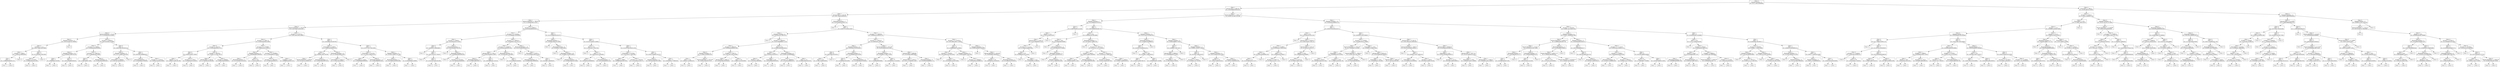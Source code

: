 digraph DecisionTree {
	rankdir=TD;
	node [shape=box];
	1647344102336 [label="Class: 0
Payment Format = 3
IG: 0.4171769118008606"];
	1654550479488 [label="Class: 1
Amount Paid <= 8092.93
IG: 0.03029698263954328"];
	1647344102336 -> 1654550479488;
	1654550487312 [label="Class: 1
Amount Paid <= 2423.83
IG: 0.08778463354835431"];
	1654550479488 -> 1654550487312;
	1654550483904 [label="Class: 1
Amount Received <= 766.06
IG: 0.11429391065115324"];
	1654550487312 -> 1654550483904;
	1654550491152 [label="Class: 0
Amount Received <= 233.58
IG: 0.13474587225023238"];
	1654550483904 -> 1654550491152;
	1654550489952 [label="Class: 0
Amount Received <= 81.16
IG: 0.13544932810143695"];
	1654550491152 -> 1654550489952;
	1654550489568 [label="Class: 0
Payment Currency = 3
IG: 0.025134240741786856"];
	1654550489952 -> 1654550489568;
	1654550490960 [label="Class: 0
To Bank <= 11.0
IG: 0.08117688154679989"];
	1654550489568 -> 1654550490960;
	1654550489472 [label="Class: 1
Account <= 2285.0
IG: 0.7694232108829303"];
	1654550490960 -> 1654550489472;
	1654550489616 [label="Class: 1
Date = 3
IG: 0.18965303843921413"];
	1654550489472 -> 1654550489616;
	1654550484576 [label="Class: 1
"];
	1654550489616 -> 1654550484576;
	1654550485920 [label="Class: 0
"];
	1654550489616 -> 1654550485920;
	1654550483232 [label="Class: 0
"];
	1654550489472 -> 1654550483232;
	1654550490624 [label="Class: 0
Date = 0
IG: 0.07293309114613583"];
	1654550490960 -> 1654550490624;
	1654550489760 [label="Class: 0
To Bank <= 22758.0
IG: 0.20406290324012982"];
	1654550490624 -> 1654550489760;
	1654550490672 [label="Class: 0
"];
	1654550489760 -> 1654550490672;
	1654550487168 [label="Class: 0
"];
	1654550489760 -> 1654550487168;
	1654550485776 [label="Class: 0
"];
	1654550490624 -> 1654550485776;
	1654550489856 [label="Class: 0
"];
	1654550489568 -> 1654550489856;
	1654550491344 [label="Class: 0
Account <= 88565.0
IG: 0.09724234812379895"];
	1654550489952 -> 1654550491344;
	1654550486304 [label="Class: 0
Account.1 <= 74899.0
IG: 0.04489538508248392"];
	1654550491344 -> 1654550486304;
	1654550487600 [label="Class: 0
Payment Currency = 14
IG: 0.09390970296742229"];
	1654550486304 -> 1654550487600;
	1654550489808 [label="Class: 1
Date = 2
IG: 0.669364812453942"];
	1654550487600 -> 1654550489808;
	1654550487504 [label="Class: 1
"];
	1654550489808 -> 1654550487504;
	1654550486448 [label="Class: 0
"];
	1654550489808 -> 1654550486448;
	1654550491680 [label="Class: 0
Date = 3
IG: 0.08110348862084502"];
	1654550487600 -> 1654550491680;
	1654550489664 [label="Class: 0
"];
	1654550491680 -> 1654550489664;
	1654550492064 [label="Class: 0
"];
	1654550491680 -> 1654550492064;
	1654550491296 [label="Class: 0
Account.1 <= 136573.0
IG: 0.1288588228376909"];
	1654550486304 -> 1654550491296;
	1654550490192 [label="Class: 0
Date = 0
IG: 0.156810890572682"];
	1654550491296 -> 1654550490192;
	1654550490912 [label="Class: 0
"];
	1654550490192 -> 1654550490912;
	1654550481984 [label="Class: 0
"];
	1654550490192 -> 1654550481984;
	1654550482656 [label="Class: 0
Payment Currency = 3
IG: 0.23481661040950397"];
	1654550491296 -> 1654550482656;
	1654550488464 [label="Class: 1
"];
	1654550482656 -> 1654550488464;
	1654550488032 [label="Class: 0
"];
	1654550482656 -> 1654550488032;
	1654550480640 [label="Class: 0
Date = 3
IG: 0.09515907855283134"];
	1654550491344 -> 1654550480640;
	1654550488560 [label="Class: 0
Payment Currency = 3
IG: 0.13711486872652556"];
	1654550480640 -> 1654550488560;
	1654550491632 [label="Class: 0
From Bank <= 38448.5
IG: 0.29274476204920075"];
	1654550488560 -> 1654550491632;
	1654550490288 [label="Class: 0
"];
	1654550491632 -> 1654550490288;
	1654550488272 [label="Class: 0
"];
	1654550491632 -> 1654550488272;
	1654550492832 [label="Class: 0
"];
	1654550488560 -> 1654550492832;
	1654550490576 [label="Class: 1
Date = 5
IG: 0.09780479488805527"];
	1654550480640 -> 1654550490576;
	1654550490432 [label="Class: 0
Receiving Currency = 3
IG: 0.10323864227956092"];
	1654550490576 -> 1654550490432;
	1654550492112 [label="Class: 0
"];
	1654550490432 -> 1654550492112;
	1654550493024 [label="Class: 0
"];
	1654550490432 -> 1654550493024;
	1654550491056 [label="Class: 1
Account <= 172324.0
IG: 0.09581354264223996"];
	1654550490576 -> 1654550491056;
	1654550491968 [label="Class: 0
"];
	1654550491056 -> 1654550491968;
	1654550481120 [label="Class: 1
"];
	1654550491056 -> 1654550481120;
	1654550480976 [label="Class: 1
Account <= 117872.0
IG: 0.06213847858128663"];
	1654550491152 -> 1654550480976;
	1654550492784 [label="Class: 0
Account.1 <= 94017.0
IG: 0.03820028036216894"];
	1654550480976 -> 1654550492784;
	1654550487744 [label="Class: 0
Account <= 44152.0
IG: 0.10002963038213741"];
	1654550492784 -> 1654550487744;
	1647344093360 [label="Class: 0
Date = 6
IG: 0.0839133403779283"];
	1654550487744 -> 1647344093360;
	1654550487936 [label="Class: 1
Minute <= 17.0
IG: 0.49055731881591286"];
	1647344093360 -> 1654550487936;
	1654550494608 [label="Class: 1
"];
	1654550487936 -> 1654550494608;
	1654550493792 [label="Class: 0
"];
	1654550487936 -> 1654550493792;
	1654550492256 [label="Class: 0
Account <= 17783.0
IG: 0.10036935978229033"];
	1647344093360 -> 1654550492256;
	1654550480256 [label="Class: 0
"];
	1654550492256 -> 1654550480256;
	1654550493360 [label="Class: 0
"];
	1654550492256 -> 1654550493360;
	1654550493600 [label="Class: 0
Account <= 68705.0
IG: 0.05807275798116074"];
	1654550487744 -> 1654550493600;
	1654550493216 [label="Class: 0
Amount Paid <= 530.33
IG: 0.17395097922381608"];
	1654550493600 -> 1654550493216;
	1654550486976 [label="Class: 0
"];
	1654550493216 -> 1654550486976;
	1654550491008 [label="Class: 1
"];
	1654550493216 -> 1654550491008;
	1654550491104 [label="Class: 1
Account <= 94836.5
IG: 0.0892593828398307"];
	1654550493600 -> 1654550491104;
	1654550491824 [label="Class: 0
"];
	1654550491104 -> 1654550491824;
	1654550493120 [label="Class: 1
"];
	1654550491104 -> 1654550493120;
	1654550492688 [label="Class: 1
Account.1 <= 157689.0
IG: 0.0608034547258014"];
	1654550492784 -> 1654550492688;
	1654550492304 [label="Class: 0
Payment Currency = 3
IG: 0.06266386041869265"];
	1654550492688 -> 1654550492304;
	1654550479248 [label="Class: 1
Receiving Currency = 3
IG: 0.07472838701424434"];
	1654550492304 -> 1654550479248;
	1654550490144 [label="Class: 1
"];
	1654550479248 -> 1654550490144;
	1654550494416 [label="Class: 0
"];
	1654550479248 -> 1654550494416;
	1654550492544 [label="Class: 0
Hour <= 9.0
IG: 0.1113332220931107"];
	1654550492304 -> 1654550492544;
	1654550479872 [label="Class: 0
"];
	1654550492544 -> 1654550479872;
	1654550495040 [label="Class: 0
"];
	1654550492544 -> 1654550495040;
	1654550485728 [label="Class: 1
Account.1 <= 235999.0
IG: 0.15338288841078584"];
	1654550492688 -> 1654550485728;
	1654550493168 [label="Class: 0
Account.1 <= 198142.0
IG: 0.0766934550061672"];
	1654550485728 -> 1654550493168;
	1654550484000 [label="Class: 0
"];
	1654550493168 -> 1654550484000;
	1654550494560 [label="Class: 1
"];
	1654550493168 -> 1654550494560;
	1654550492976 [label="Class: 1
To Bank <= 220.0
IG: 0.06866005562811522"];
	1654550485728 -> 1654550492976;
	1651685934032 [label="Class: 1
"];
	1654550492976 -> 1651685934032;
	1651685934368 [label="Class: 1
"];
	1654550492976 -> 1651685934368;
	1654550491728 [label="Class: 1
Date = 5
IG: 0.05549655184168789"];
	1654550480976 -> 1654550491728;
	1651685933120 [label="Class: 0
From Bank <= 31808.0
IG: 0.23662040360445158"];
	1654550491728 -> 1651685933120;
	1651685934320 [label="Class: 1
Hour <= 0.0
IG: 0.0936672005756789"];
	1651685933120 -> 1651685934320;
	1651685933168 [label="Class: 1
Amount Received <= 639.84
IG: 0.02181012798800125"];
	1651685934320 -> 1651685933168;
	1651685933984 [label="Class: 1
"];
	1651685933168 -> 1651685933984;
	1651685933936 [label="Class: 1
"];
	1651685933168 -> 1651685933936;
	1651685934752 [label="Class: 1
Receiving Currency = 0
IG: 0.29542485429679133"];
	1651685934320 -> 1651685934752;
	1651685933456 [label="Class: 1
"];
	1651685934752 -> 1651685933456;
	1651685933648 [label="Class: 0
"];
	1651685934752 -> 1651685933648;
	1651685933696 [label="Class: 0
Receiving Currency = 11
IG: 0.37165382389015333"];
	1651685933120 -> 1651685933696;
	1651685933840 [label="Class: 1
From Bank <= 122047.0
IG: 0.7535225814386911"];
	1651685933696 -> 1651685933840;
	1651685933264 [label="Class: 1
"];
	1651685933840 -> 1651685933264;
	1651685935904 [label="Class: 0
"];
	1651685933840 -> 1651685935904;
	1651685935712 [label="Class: 0
"];
	1651685933696 -> 1651685935712;
	1651685933552 [label="Class: 1
Date = 3
IG: 0.07971787574912836"];
	1654550491728 -> 1651685933552;
	1651685935136 [label="Class: 0
From Bank <= 31116.0
IG: 0.31192417895016133"];
	1651685933552 -> 1651685935136;
	1651685933360 [label="Class: 1
From Bank <= 1244.0
IG: 0.19004869636086463"];
	1651685935136 -> 1651685933360;
	1651685934704 [label="Class: 1
"];
	1651685933360 -> 1651685934704;
	1651685936192 [label="Class: 0
"];
	1651685933360 -> 1651685936192;
	1651685936144 [label="Class: 0
Receiving Currency = 11
IG: 0.3581968864025641"];
	1651685935136 -> 1651685936144;
	1651685935760 [label="Class: 1
"];
	1651685936144 -> 1651685935760;
	1651685935184 [label="Class: 0
"];
	1651685936144 -> 1651685935184;
	1651685936000 [label="Class: 1
Payment Currency = 3
IG: 0.024012768027237286"];
	1651685933552 -> 1651685936000;
	1651685935088 [label="Class: 1
Receiving Currency = 3
IG: 0.013440613035855586"];
	1651685936000 -> 1651685935088;
	1651685934944 [label="Class: 1
"];
	1651685935088 -> 1651685934944;
	1651685936576 [label="Class: 0
"];
	1651685935088 -> 1651685936576;
	1651685936432 [label="Class: 1
Date = 9
IG: 0.01953369081449985"];
	1651685936000 -> 1651685936432;
	1651685934512 [label="Class: 1
"];
	1651685936432 -> 1651685934512;
	1651685937056 [label="Class: 1
"];
	1651685936432 -> 1651685937056;
	1654550488848 [label="Class: 1
Account <= 134861.0
IG: 0.023108599050182477"];
	1654550483904 -> 1654550488848;
	1651685935520 [label="Class: 1
Account.1 <= 116206.0
IG: 0.03296696755028494"];
	1654550488848 -> 1651685935520;
	1651685933888 [label="Class: 1
Account <= 52893.0
IG: 0.03100355337370042"];
	1651685935520 -> 1651685933888;
	1651685934656 [label="Class: 0
Date = 0
IG: 0.06362071398048907"];
	1651685933888 -> 1651685934656;
	1651685936960 [label="Class: 0
"];
	1651685934656 -> 1651685936960;
	1651685935472 [label="Class: 1
Date = 7
IG: 0.06718705157793337"];
	1651685934656 -> 1651685935472;
	1651685935952 [label="Class: 0
"];
	1651685935472 -> 1651685935952;
	1651685936768 [label="Class: 1
Date = 2
IG: 0.034133705925561864"];
	1651685935472 -> 1651685936768;
	1651685933408 [label="Class: 0
"];
	1651685936768 -> 1651685933408;
	1651685938448 [label="Class: 1
"];
	1651685936768 -> 1651685938448;
	1651685935664 [label="Class: 1
Receiving Currency = 1
IG: 0.03118294427355761"];
	1651685933888 -> 1651685935664;
	1651685937200 [label="Class: 0
"];
	1651685935664 -> 1651685937200;
	1651685937296 [label="Class: 1
Receiving Currency = 6
IG: 0.028494034902802445"];
	1651685935664 -> 1651685937296;
	1651685937392 [label="Class: 0
"];
	1651685937296 -> 1651685937392;
	1651685938832 [label="Class: 1
Account.1 <= 67220.0
IG: 0.027060600268490997"];
	1651685937296 -> 1651685938832;
	1651685937584 [label="Class: 1
"];
	1651685938832 -> 1651685937584;
	1651685934272 [label="Class: 1
"];
	1651685938832 -> 1651685934272;
	1651685934992 [label="Class: 1
Account.1 <= 190352.0
IG: 0.044049327407225114"];
	1651685935520 -> 1651685934992;
	1651685937872 [label="Class: 1
Account.1 <= 158492.0
IG: 0.04559255833031184"];
	1651685934992 -> 1651685937872;
	1651685934560 [label="Class: 1
Amount Paid <= 1700.71
IG: 0.08423040635125667"];
	1651685937872 -> 1651685934560;
	1651685938160 [label="Class: 0
Receiving Currency = 3
IG: 0.07982819601065771"];
	1651685934560 -> 1651685938160;
	1651685933216 [label="Class: 1
"];
	1651685938160 -> 1651685933216;
	1651685933744 [label="Class: 0
"];
	1651685938160 -> 1651685933744;
	1651685938976 [label="Class: 1
Date = 5
IG: 0.08196665457130159"];
	1651685934560 -> 1651685938976;
	1651685938544 [label="Class: 0
"];
	1651685938976 -> 1651685938544;
	1651685938592 [label="Class: 1
"];
	1651685938976 -> 1651685938592;
	1651685937440 [label="Class: 1
Receiving Currency = 6
IG: 0.025302395115816667"];
	1651685937872 -> 1651685937440;
	1651685938736 [label="Class: 0
"];
	1651685937440 -> 1651685938736;
	1651685938496 [label="Class: 1
Date = 5
IG: 0.02415886291940006"];
	1651685937440 -> 1651685938496;
	1651685934800 [label="Class: 0
"];
	1651685938496 -> 1651685934800;
	1651685935376 [label="Class: 1
"];
	1651685938496 -> 1651685935376;
	1651685936048 [label="Class: 1
Receiving Currency = 13
IG: 0.012118655835425374"];
	1651685934992 -> 1651685936048;
	1651685938688 [label="Class: 0
"];
	1651685936048 -> 1651685938688;
	1651685935424 [label="Class: 1
From Bank <= 21387.0
IG: 0.012433631463220185"];
	1651685936048 -> 1651685935424;
	1651685939312 [label="Class: 1
Receiving Currency = 3
IG: 0.028081880108996038"];
	1651685935424 -> 1651685939312;
	1651685936096 [label="Class: 1
"];
	1651685939312 -> 1651685936096;
	1651685940704 [label="Class: 1
"];
	1651685939312 -> 1651685940704;
	1651685940608 [label="Class: 1
Date = 0
IG: 0.04109317463964007"];
	1651685935424 -> 1651685940608;
	1651685939696 [label="Class: 0
"];
	1651685940608 -> 1651685939696;
	1651685939168 [label="Class: 1
"];
	1651685940608 -> 1651685939168;
	1651685937104 [label="Class: 1
Date = 5
IG: 0.013143886262352078"];
	1654550488848 -> 1651685937104;
	1651685934848 [label="Class: 1
Receiving Currency = 1
IG: 0.040042160327674936"];
	1651685937104 -> 1651685934848;
	1651685938880 [label="Class: 0
"];
	1651685934848 -> 1651685938880;
	1651685940944 [label="Class: 1
Receiving Currency = 6
IG: 0.03405871185352005"];
	1651685934848 -> 1651685940944;
	1651685934128 [label="Class: 0
"];
	1651685940944 -> 1651685934128;
	1651685940848 [label="Class: 1
Receiving Currency = 10
IG: 0.028842741003143657"];
	1651685940944 -> 1651685940848;
	1651685940464 [label="Class: 0
"];
	1651685940848 -> 1651685940464;
	1651685935856 [label="Class: 1
Payment Currency = 11
IG: 0.02695306251673646"];
	1651685940848 -> 1651685935856;
	1651685938928 [label="Class: 0
"];
	1651685935856 -> 1651685938928;
	1651685939456 [label="Class: 1
"];
	1651685935856 -> 1651685939456;
	1651685940368 [label="Class: 1
Date = 0
IG: 0.012017544837418903"];
	1651685937104 -> 1651685940368;
	1651685938784 [label="Class: 1
Hour <= 0.0
IG: 0.13332494772918746"];
	1651685940368 -> 1651685938784;
	1651685940752 [label="Class: 0
"];
	1651685938784 -> 1651685940752;
	1651685941760 [label="Class: 1
Hour <= 7.0
IG: 0.06318216719504921"];
	1651685938784 -> 1651685941760;
	1651685937632 [label="Class: 1
Hour <= 1.0
IG: 0.06342067626068626"];
	1651685941760 -> 1651685937632;
	1651685941424 [label="Class: 0
"];
	1651685937632 -> 1651685941424;
	1651685941472 [label="Class: 1
"];
	1651685937632 -> 1651685941472;
	1651685936816 [label="Class: 1
Receiving Currency = 0
IG: 0.03722940460451318"];
	1651685941760 -> 1651685936816;
	1651685937008 [label="Class: 1
"];
	1651685936816 -> 1651685937008;
	1651685941328 [label="Class: 0
"];
	1651685936816 -> 1651685941328;
	1651685937920 [label="Class: 1
Date = 3
IG: 0.012973610340231256"];
	1651685940368 -> 1651685937920;
	1651685941808 [label="Class: 1
From Bank <= 22736.0
IG: 0.04222812774097895"];
	1651685937920 -> 1651685941808;
	1651685934896 [label="Class: 1
To Bank <= 1686.0
IG: 0.08696946342957845"];
	1651685941808 -> 1651685934896;
	1651685942192 [label="Class: 1
"];
	1651685934896 -> 1651685942192;
	1651685943008 [label="Class: 1
"];
	1651685934896 -> 1651685943008;
	1651685942240 [label="Class: 1
Account.1 <= 118476.0
IG: 0.12225960141387371"];
	1651685941808 -> 1651685942240;
	1651685942384 [label="Class: 1
"];
	1651685942240 -> 1651685942384;
	1651685943200 [label="Class: 0
"];
	1651685942240 -> 1651685943200;
	1651685942432 [label="Class: 1
Date = 10
IG: 0.004113468621552707"];
	1651685937920 -> 1651685942432;
	1651685942576 [label="Class: 1
Payment Currency = 11
IG: 0.007282260479372964"];
	1651685942432 -> 1651685942576;
	1651685942768 [label="Class: 0
"];
	1651685942576 -> 1651685942768;
	1651685942096 [label="Class: 1
"];
	1651685942576 -> 1651685942096;
	1651685943872 [label="Class: 1
Date = 11
IG: 0.004329547770683284"];
	1651685942432 -> 1651685943872;
	1651685942960 [label="Class: 1
"];
	1651685943872 -> 1651685942960;
	1651685940992 [label="Class: 1
"];
	1651685943872 -> 1651685940992;
	1654550488416 [label="Class: 1
Receiving Currency = 7
IG: 0.010155854413610776"];
	1654550487312 -> 1654550488416;
	1651685942864 [label="Class: 0
"];
	1654550488416 -> 1651685942864;
	1651685939936 [label="Class: 1
Date = 0
IG: 0.008757131830138487"];
	1654550488416 -> 1651685939936;
	1651685943344 [label="Class: 1
Payment Currency = 6
IG: 0.02356152270957812"];
	1651685939936 -> 1651685943344;
	1651685943536 [label="Class: 0
"];
	1651685943344 -> 1651685943536;
	1651685936288 [label="Class: 1
Account <= 196343.0
IG: 0.023704609889711126"];
	1651685943344 -> 1651685936288;
	1651685943728 [label="Class: 1
Account <= 108516.0
IG: 0.08388205068301369"];
	1651685936288 -> 1651685943728;
	1651685943920 [label="Class: 0
Payment Currency = 3
IG: 0.12948274538842353"];
	1651685943728 -> 1651685943920;
	1651685944112 [label="Class: 1
Hour <= 0.0
IG: 0.08352272239941827"];
	1651685943920 -> 1651685944112;
	1651685943632 [label="Class: 0
"];
	1651685944112 -> 1651685943632;
	1651685938112 [label="Class: 1
"];
	1651685944112 -> 1651685938112;
	1651685942288 [label="Class: 0
Amount Received <= 3373.06
IG: 0.38451284550375675"];
	1651685943920 -> 1651685942288;
	1651685944496 [label="Class: 1
"];
	1651685942288 -> 1651685944496;
	1651685940272 [label="Class: 0
"];
	1651685942288 -> 1651685940272;
	1651685942000 [label="Class: 1
To Bank <= 11657.0
IG: 0.04210877652242695"];
	1651685943728 -> 1651685942000;
	1651685935808 [label="Class: 1
Amount Paid <= 5949.73
IG: 0.02902469106238409"];
	1651685942000 -> 1651685935808;
	1651685944880 [label="Class: 1
"];
	1651685935808 -> 1651685944880;
	1651685946080 [label="Class: 1
"];
	1651685935808 -> 1651685946080;
	1651685945408 [label="Class: 1
Hour <= 0.0
IG: 0.10892472514550089"];
	1651685942000 -> 1651685945408;
	1651685943680 [label="Class: 0
"];
	1651685945408 -> 1651685943680;
	1651685946368 [label="Class: 1
"];
	1651685945408 -> 1651685946368;
	1651685940656 [label="Class: 1
Hour <= 0.0
IG: 0.024853398339040544"];
	1651685936288 -> 1651685940656;
	1651685944736 [label="Class: 1
Minute <= 33.0
IG: 0.3026341205294797"];
	1651685940656 -> 1651685944736;
	1651685945456 [label="Class: 0
Minute <= 23.0
IG: 0.5197003149836661"];
	1651685944736 -> 1651685945456;
	1651685945648 [label="Class: 0
"];
	1651685945456 -> 1651685945648;
	1651685945072 [label="Class: 1
"];
	1651685945456 -> 1651685945072;
	1651685933312 [label="Class: 1
From Bank <= 6.0
IG: 0.05233636408830583"];
	1651685944736 -> 1651685933312;
	1651685936336 [label="Class: 1
"];
	1651685933312 -> 1651685936336;
	1651685943104 [label="Class: 1
"];
	1651685933312 -> 1651685943104;
	1651685941184 [label="Class: 1
Receiving Currency = 3
IG: 0.02667251806899862"];
	1651685940656 -> 1651685941184;
	1651685939888 [label="Class: 1
Account.1 <= 268430.0
IG: 0.1551681388902879"];
	1651685941184 -> 1651685939888;
	1651685946224 [label="Class: 0
"];
	1651685939888 -> 1651685946224;
	1651685945504 [label="Class: 1
"];
	1651685939888 -> 1651685945504;
	1651685943968 [label="Class: 1
Hour <= 1.0
IG: 0.024693438052632355"];
	1651685941184 -> 1651685943968;
	1651685945888 [label="Class: 0
"];
	1651685943968 -> 1651685945888;
	1651685942672 [label="Class: 1
"];
	1651685943968 -> 1651685942672;
	1651685942912 [label="Class: 1
Account.1 <= 139009.0
IG: 0.008644223288416741"];
	1651685939936 -> 1651685942912;
	1651685946560 [label="Class: 1
Account <= 116524.0
IG: 0.011690043577091136"];
	1651685942912 -> 1651685946560;
	1651685942816 [label="Class: 1
Payment Currency = 6
IG: 0.020208178142504307"];
	1651685946560 -> 1651685942816;
	1651685944400 [label="Class: 0
Date = 9
IG: 0.6051809763103511"];
	1651685942816 -> 1651685944400;
	1651685947184 [label="Class: 1
Hour <= 0.0
IG: 0.5766724569559659"];
	1651685944400 -> 1651685947184;
	1651685947376 [label="Class: 1
"];
	1651685947184 -> 1651685947376;
	1651685946896 [label="Class: 0
"];
	1651685947184 -> 1651685946896;
	1651685941088 [label="Class: 0
"];
	1651685944400 -> 1651685941088;
	1651685947280 [label="Class: 1
Receiving Currency = 1
IG: 0.015609853282516295"];
	1651685942816 -> 1651685947280;
	1651685948096 [label="Class: 0
Date = 4
IG: 0.5236385915824806"];
	1651685947280 -> 1651685948096;
	1651685942528 [label="Class: 1
"];
	1651685948096 -> 1651685942528;
	1651685946992 [label="Class: 0
"];
	1651685948096 -> 1651685946992;
	1651685948528 [label="Class: 1
Receiving Currency = 8
IG: 0.014919065187038005"];
	1651685947280 -> 1651685948528;
	1651685944640 [label="Class: 0
"];
	1651685948528 -> 1651685944640;
	1651685945024 [label="Class: 1
"];
	1651685948528 -> 1651685945024;
	1651685948048 [label="Class: 1
Amount Received <= 4313.36
IG: 0.016143920520215294"];
	1651685946560 -> 1651685948048;
	1651685949392 [label="Class: 1
Receiving Currency = 11
IG: 0.005891577663715508"];
	1651685948048 -> 1651685949392;
	1651685948720 [label="Class: 1
Date = 4
IG: 0.7253894906008692"];
	1651685949392 -> 1651685948720;
	1651685948672 [label="Class: 1
"];
	1651685948720 -> 1651685948672;
	1651685947808 [label="Class: 0
"];
	1651685948720 -> 1651685947808;
	1651685941376 [label="Class: 1
Date = 13
IG: 0.005363397113428592"];
	1651685949392 -> 1651685941376;
	1651685945744 [label="Class: 1
"];
	1651685941376 -> 1651685945744;
	1651685948816 [label="Class: 1
"];
	1651685941376 -> 1651685948816;
	1651685943824 [label="Class: 1
Amount Paid <= 6068.86
IG: 0.01043861489634862"];
	1651685948048 -> 1651685943824;
	1651685944256 [label="Class: 1
Amount Paid <= 5106.73
IG: 0.021717290948115697"];
	1651685943824 -> 1651685944256;
	1651685947136 [label="Class: 1
"];
	1651685944256 -> 1651685947136;
	1651685946272 [label="Class: 1
"];
	1651685944256 -> 1651685946272;
	1651685949056 [label="Class: 1
Receiving Currency = 0
IG: 0.020976559069641715"];
	1651685943824 -> 1651685949056;
	1651685949200 [label="Class: 1
"];
	1651685949056 -> 1651685949200;
	1651685945792 [label="Class: 1
"];
	1651685949056 -> 1651685945792;
	1651685938064 [label="Class: 1
Account.1 <= 221925.0
IG: 0.0072680706317150845"];
	1651685942912 -> 1651685938064;
	1651837551424 [label="Class: 1
Date = 10
IG: 0.00889488875158656"];
	1651685938064 -> 1651837551424;
	1651837550656 [label="Class: 1
Account <= 23239.0
IG: 0.0014090101974010526"];
	1651837551424 -> 1651837550656;
	1651837552528 [label="Class: 0
"];
	1651837550656 -> 1651837552528;
	1651837552384 [label="Class: 1
To Bank <= 20.0
IG: 0.0014428522422678496"];
	1651837550656 -> 1651837552384;
	1651837551088 [label="Class: 0
"];
	1651837552384 -> 1651837551088;
	1651837551808 [label="Class: 1
"];
	1651837552384 -> 1651837551808;
	1651837552336 [label="Class: 1
Payment Currency = 8
IG: 0.006529488572381559"];
	1651837551424 -> 1651837552336;
	1651837551904 [label="Class: 0
"];
	1651837552336 -> 1651837551904;
	1651837550800 [label="Class: 1
Account.1 <= 184004.0
IG: 0.005928801545886153"];
	1651837552336 -> 1651837550800;
	1651837550848 [label="Class: 1
"];
	1651837550800 -> 1651837550848;
	1651837552768 [label="Class: 1
"];
	1651837550800 -> 1651837552768;
	1651837552096 [label="Class: 1
Payment Currency = 5
IG: 0.006316834673342986"];
	1651685938064 -> 1651837552096;
	1651837551328 [label="Class: 0
"];
	1651837552096 -> 1651837551328;
	1651837551280 [label="Class: 1
Amount Received <= 4415.63
IG: 0.005638607095840575"];
	1651837552096 -> 1651837551280;
	1651837551472 [label="Class: 1
Minute <= 0.0
IG: 0.005046191185482607"];
	1651837551280 -> 1651837551472;
	1651837551520 [label="Class: 0
"];
	1651837551472 -> 1651837551520;
	1651837550704 [label="Class: 1
"];
	1651837551472 -> 1651837550704;
	1651837552576 [label="Class: 1
Receiving Currency = 3
IG: 0.01206542376160824"];
	1651837551280 -> 1651837552576;
	1651837552144 [label="Class: 1
"];
	1651837552576 -> 1651837552144;
	1651837551856 [label="Class: 1
"];
	1651837552576 -> 1651837551856;
	1654550487888 [label="Class: 1
Amount Received <= 19401.24
IG: 0.030872514857531508"];
	1654550479488 -> 1654550487888;
	1651837552432 [label="Class: 1
Payment Currency = 7
IG: 0.01256985547678141"];
	1654550487888 -> 1651837552432;
	1651837551136 [label="Class: 0
Date = 3
IG: 0.34907945851414346"];
	1651837552432 -> 1651837551136;
	1651837551040 [label="Class: 1
Minute <= 5.0
IG: 0.7555141364252297"];
	1651837551136 -> 1651837551040;
	1651837551376 [label="Class: 1
Amount Paid <= 11531.31
IG: 0.24374090065075182"];
	1651837551040 -> 1651837551376;
	1651837552240 [label="Class: 1
Account.1 <= 77115.0
IG: 0.11288052406947804"];
	1651837551376 -> 1651837552240;
	1651837552864 [label="Class: 1
Minute <= 0.0
IG: 0.02888032076113526"];
	1651837552240 -> 1651837552864;
	1651837552816 [label="Class: 0
"];
	1651837552864 -> 1651837552816;
	1651837552912 [label="Class: 1
From Bank <= 12.0
IG: 0.01643368731368594"];
	1651837552864 -> 1651837552912;
	1651837553200 [label="Class: 0
"];
	1651837552912 -> 1651837553200;
	1651837550944 [label="Class: 1
"];
	1651837552912 -> 1651837550944;
	1651837553104 [label="Class: 0
"];
	1651837552240 -> 1651837553104;
	1651837553008 [label="Class: 0
"];
	1651837551376 -> 1651837553008;
	1651837553056 [label="Class: 0
"];
	1651837551040 -> 1651837553056;
	1651837553584 [label="Class: 0
"];
	1651837551136 -> 1651837553584;
	1651837551184 [label="Class: 1
Date = 0
IG: 0.009703698536286776"];
	1651837552432 -> 1651837551184;
	1651837551712 [label="Class: 1
Hour <= 0.0
IG: 0.04964678376024889"];
	1651837551184 -> 1651837551712;
	1651837554592 [label="Class: 0
Minute <= 26.0
IG: 0.6735006296769495"];
	1651837551712 -> 1651837554592;
	1651837554160 [label="Class: 0
"];
	1651837554592 -> 1651837554160;
	1651837555984 [label="Class: 1
Receiving Currency = 0
IG: 0.19129334151728494"];
	1651837554592 -> 1651837555984;
	1651837554112 [label="Class: 0
"];
	1651837555984 -> 1651837554112;
	1651837556224 [label="Class: 1
Receiving Currency = 3
IG: 0.0981105264252417"];
	1651837555984 -> 1651837556224;
	1651837552720 [label="Class: 0
"];
	1651837556224 -> 1651837552720;
	1651837552672 [label="Class: 1
Payment Currency = 10
IG: 0.04721286020042309"];
	1651837556224 -> 1651837552672;
	1651837555120 [label="Class: 1
"];
	1651837552672 -> 1651837555120;
	1651837552288 [label="Class: 1
"];
	1651837552672 -> 1651837552288;
	1651837553248 [label="Class: 1
Receiving Currency = 1
IG: 0.03758247736907261"];
	1651837551712 -> 1651837553248;
	1651837555312 [label="Class: 0
"];
	1651837553248 -> 1651837555312;
	1651837554928 [label="Class: 1
Account.1 <= 169721.0
IG: 0.023795711271246245"];
	1651837553248 -> 1651837554928;
	1651837554832 [label="Class: 1
To Bank <= 1362.0
IG: 0.09472196975594394"];
	1651837554928 -> 1651837554832;
	1651837555696 [label="Class: 1
To Bank <= 1267.0
IG: 0.04818248490111482"];
	1651837554832 -> 1651837555696;
	1651837555792 [label="Class: 1
"];
	1651837555696 -> 1651837555792;
	1651837555408 [label="Class: 1
"];
	1651837555696 -> 1651837555408;
	1651837553920 [label="Class: 1
Payment Currency = 0
IG: 0.1695839930381966"];
	1651837554832 -> 1651837553920;
	1651837553728 [label="Class: 1
"];
	1651837553920 -> 1651837553728;
	1651837555936 [label="Class: 0
"];
	1651837553920 -> 1651837555936;
	1651837552480 [label="Class: 1
Account <= 102211.0
IG: 0.016281427788887082"];
	1651837554928 -> 1651837552480;
	1651837556272 [label="Class: 1
Account <= 92846.0
IG: 0.024470383625567305"];
	1651837552480 -> 1651837556272;
	1651837555360 [label="Class: 1
"];
	1651837556272 -> 1651837555360;
	1651837556896 [label="Class: 1
"];
	1651837556272 -> 1651837556896;
	1651837550752 [label="Class: 1
From Bank <= 15055.0
IG: 0.03607144898458525"];
	1651837552480 -> 1651837550752;
	1651837556656 [label="Class: 1
"];
	1651837550752 -> 1651837556656;
	1651837556992 [label="Class: 1
"];
	1651837550752 -> 1651837556992;
	1651837553536 [label="Class: 1
Payment Currency = 6
IG: 0.010730107010590795"];
	1651837551184 -> 1651837553536;
	1651837556848 [label="Class: 1
Receiving Currency = 6
IG: 0.2028815524969616"];
	1651837553536 -> 1651837556848;
	1651837554256 [label="Class: 1
Date = 6
IG: 0.045911324595824254"];
	1651837556848 -> 1651837554256;
	1651837554784 [label="Class: 0
"];
	1651837554256 -> 1651837554784;
	1651837558432 [label="Class: 1
Hour <= 16.0
IG: 0.02496771088182015"];
	1651837554256 -> 1651837558432;
	1651837557424 [label="Class: 1
Date = 5
IG: 0.10591141648709279"];
	1651837558432 -> 1651837557424;
	1651837552960 [label="Class: 0
"];
	1651837557424 -> 1651837552960;
	1651837557232 [label="Class: 1
"];
	1651837557424 -> 1651837557232;
	1651837556752 [label="Class: 1
Date = 3
IG: 0.06009593097235966"];
	1651837558432 -> 1651837556752;
	1651837557808 [label="Class: 0
"];
	1651837556752 -> 1651837557808;
	1651837554496 [label="Class: 1
"];
	1651837556752 -> 1651837554496;
	1651837554016 [label="Class: 0
"];
	1651837556848 -> 1651837554016;
	1651837555744 [label="Class: 1
Payment Currency = 8
IG: 0.00925498907703437"];
	1651837553536 -> 1651837555744;
	1651837556800 [label="Class: 0
Date = 1
IG: 0.5806837228724677"];
	1651837555744 -> 1651837556800;
	1651837558192 [label="Class: 1
Amount Paid <= 8966.02
IG: 0.6409869400701858"];
	1651837556800 -> 1651837558192;
	1651837558384 [label="Class: 1
From Bank <= 15.0
IG: 0.11667346025706389"];
	1651837558192 -> 1651837558384;
	1651837558576 [label="Class: 1
"];
	1651837558384 -> 1651837558576;
	1651837560016 [label="Class: 0
"];
	1651837558384 -> 1651837560016;
	1651837557664 [label="Class: 0
"];
	1651837558192 -> 1651837557664;
	1651837559488 [label="Class: 0
"];
	1651837556800 -> 1651837559488;
	1651837556080 [label="Class: 1
Payment Currency = 4
IG: 0.008911762037729226"];
	1651837555744 -> 1651837556080;
	1651837557904 [label="Class: 0
Date = 8
IG: 0.6782677068103478"];
	1651837556080 -> 1651837557904;
	1651837551664 [label="Class: 1
Account.1 <= 9295.0
IG: 0.5429642797729186"];
	1651837557904 -> 1651837551664;
	1651837557568 [label="Class: 1
"];
	1651837551664 -> 1651837557568;
	1651837555552 [label="Class: 0
"];
	1651837551664 -> 1651837555552;
	1651837555456 [label="Class: 0
"];
	1651837557904 -> 1651837555456;
	1651837557088 [label="Class: 1
Payment Currency = 5
IG: 0.0073109381055375955"];
	1651837556080 -> 1651837557088;
	1651837552048 [label="Class: 0
Minute <= 0.0
IG: 0.8441279930162432"];
	1651837557088 -> 1651837552048;
	1651837556560 [label="Class: 1
"];
	1651837552048 -> 1651837556560;
	1651837551232 [label="Class: 0
"];
	1651837552048 -> 1651837551232;
	1651837560400 [label="Class: 1
Payment Currency = 1
IG: 0.00707433856442391"];
	1651837557088 -> 1651837560400;
	1651837556608 [label="Class: 1
"];
	1651837560400 -> 1651837556608;
	1651837558672 [label="Class: 1
"];
	1651837560400 -> 1651837558672;
	1651837553824 [label="Class: 1
Payment Currency = 14
IG: 0.04350201908923723"];
	1654550487888 -> 1651837553824;
	1651837559920 [label="Class: 1
Date = 0
IG: 0.005473245295419274"];
	1651837553824 -> 1651837559920;
	1651837560112 [label="Class: 1
Hour <= 0.0
IG: 0.10244819231811325"];
	1651837559920 -> 1651837560112;
	1651837558288 [label="Class: 0
"];
	1651837560112 -> 1651837558288;
	1651837557856 [label="Class: 1
Amount Paid <= 45346.12
IG: 0.04614200471461122"];
	1651837560112 -> 1651837557856;
	1651837553776 [label="Class: 1
Account.1 <= 41388.0
IG: 0.028590301783615546"];
	1651837557856 -> 1651837553776;
	1651837556416 [label="Class: 1
Hour <= 15.0
IG: 0.014941426366082138"];
	1651837553776 -> 1651837556416;
	1651837560880 [label="Class: 1
Hour <= 1.0
IG: 0.010736003351471977"];
	1651837556416 -> 1651837560880;
	1651837551760 [label="Class: 0
"];
	1651837560880 -> 1651837551760;
	1651837562272 [label="Class: 1
"];
	1651837560880 -> 1651837562272;
	1651837562368 [label="Class: 0
"];
	1651837556416 -> 1651837562368;
	1651837556320 [label="Class: 1
Hour <= 6.0
IG: 0.29909434231909177"];
	1651837553776 -> 1651837556320;
	1651837561264 [label="Class: 1
Account.1 <= 95477.0
IG: 0.07482252220717153"];
	1651837556320 -> 1651837561264;
	1651837555072 [label="Class: 1
"];
	1651837561264 -> 1651837555072;
	1651837562512 [label="Class: 0
"];
	1651837561264 -> 1651837562512;
	1651837555648 [label="Class: 0
"];
	1651837556320 -> 1651837555648;
	1651837555264 [label="Class: 1
Amount Paid <= 72231.01
IG: 0.4783533787647371"];
	1651837557856 -> 1651837555264;
	1651837559584 [label="Class: 1
Minute <= 29.0
IG: 0.09684624024099887"];
	1651837555264 -> 1651837559584;
	1651837554976 [label="Class: 1
Account.1 <= 97372.0
IG: 0.07080875806743821"];
	1651837559584 -> 1651837554976;
	1651837562032 [label="Class: 1
"];
	1651837554976 -> 1651837562032;
	1651837563040 [label="Class: 0
"];
	1651837554976 -> 1651837563040;
	1651837561648 [label="Class: 0
"];
	1651837559584 -> 1651837561648;
	1651837561600 [label="Class: 0
"];
	1651837555264 -> 1651837561600;
	1651837559296 [label="Class: 1
Date = 5
IG: 0.003926710357690627"];
	1651837559920 -> 1651837559296;
	1651837562224 [label="Class: 1
Account.1 <= 41388.0
IG: 0.024566763227168997"];
	1651837559296 -> 1651837562224;
	1651837562416 [label="Class: 1
Amount Received <= 47915.92
IG: 0.017320963672133594"];
	1651837562224 -> 1651837562416;
	1651837562608 [label="Class: 1
From Bank <= 119.0
IG: 0.00398841447015634"];
	1651837562416 -> 1651837562608;
	1651837562800 [label="Class: 1
Account <= 3534.0
IG: 0.005465436410227845"];
	1651837562608 -> 1651837562800;
	1651837558048 [label="Class: 0
"];
	1651837562800 -> 1651837558048;
	1651837564240 [label="Class: 1
"];
	1651837562800 -> 1651837564240;
	1651837561792 [label="Class: 1
To Bank <= 119.0
IG: 0.13668132042261708"];
	1651837562608 -> 1651837561792;
	1651837561408 [label="Class: 1
"];
	1651837561792 -> 1651837561408;
	1651837559152 [label="Class: 0
"];
	1651837561792 -> 1651837559152;
	1651837562944 [label="Class: 1
Amount Received <= 72635.55
IG: 0.23367182279373855"];
	1651837562416 -> 1651837562944;
	1651837551952 [label="Class: 1
To Bank <= 48308.0
IG: 0.07702956902665695"];
	1651837562944 -> 1651837551952;
	1651837563616 [label="Class: 1
"];
	1651837551952 -> 1651837563616;
	1651837563088 [label="Class: 0
"];
	1651837551952 -> 1651837563088;
	1651837559200 [label="Class: 0
"];
	1651837562944 -> 1651837559200;
	1651837557520 [label="Class: 1
From Bank <= 118.0
IG: 0.05966747368015585"];
	1651837562224 -> 1651837557520;
	1651837555888 [label="Class: 0
"];
	1651837557520 -> 1651837555888;
	1651837563760 [label="Class: 1
Amount Paid <= 64414.15
IG: 0.052029982642268435"];
	1651837557520 -> 1651837563760;
	1651837564000 [label="Class: 1
From Bank <= 119.0
IG: 0.02849383411501863"];
	1651837563760 -> 1651837564000;
	1651837564192 [label="Class: 0
"];
	1651837564000 -> 1651837564192;
	1651837559968 [label="Class: 1
"];
	1651837564000 -> 1651837559968;
	1651837565200 [label="Class: 1
Amount Paid <= 73602.02
IG: 0.719132015801894"];
	1651837563760 -> 1651837565200;
	1651837564384 [label="Class: 1
"];
	1651837565200 -> 1651837564384;
	1651837561360 [label="Class: 0
"];
	1651837565200 -> 1651837561360;
	1651837563136 [label="Class: 1
Amount Paid <= 47138.78
IG: 0.0021463104120803406"];
	1651837559296 -> 1651837563136;
	1651837564576 [label="Class: 1
Amount Received <= 19402.3
IG: 0.0012219438921506412"];
	1651837563136 -> 1651837564576;
	1651837564768 [label="Class: 0
"];
	1651837564576 -> 1651837564768;
	1651837558768 [label="Class: 1
Date = 3
IG: 0.0009071250714903153"];
	1651837564576 -> 1651837558768;
	1651837564960 [label="Class: 1
From Bank <= 118.0
IG: 0.012939437041609936"];
	1651837558768 -> 1651837564960;
	1651837566688 [label="Class: 0
"];
	1651837564960 -> 1651837566688;
	1651837560688 [label="Class: 1
"];
	1651837564960 -> 1651837560688;
	1651837561696 [label="Class: 1
Account <= 1045.0
IG: 0.0010303234005728246"];
	1651837558768 -> 1651837561696;
	1651837550896 [label="Class: 0
"];
	1651837561696 -> 1651837550896;
	1651837566112 [label="Class: 1
"];
	1651837561696 -> 1651837566112;
	1651837565776 [label="Class: 1
Amount Paid <= 60365.91
IG: 0.01095882292269372"];
	1651837563136 -> 1651837565776;
	1651837557712 [label="Class: 1
From Bank <= 10.0
IG: 0.0028732839629385075"];
	1651837565776 -> 1651837557712;
	1651837566736 [label="Class: 0
"];
	1651837557712 -> 1651837566736;
	1651837566208 [label="Class: 1
Account <= 1211.0
IG: 0.0014602539652689012"];
	1651837557712 -> 1651837566208;
	1651837566832 [label="Class: 0
"];
	1651837566208 -> 1651837566832;
	1651837561312 [label="Class: 1
"];
	1651837566208 -> 1651837561312;
	1651837562080 [label="Class: 1
Amount Paid <= 70077.51
IG: 0.02187448401911954"];
	1651837565776 -> 1651837562080;
	1651837566784 [label="Class: 1
From Bank <= 118.0
IG: 0.006594782597159968"];
	1651837562080 -> 1651837566784;
	1651837562704 [label="Class: 0
"];
	1651837566784 -> 1651837562704;
	1651837554352 [label="Class: 1
"];
	1651837566784 -> 1651837554352;
	1651837558720 [label="Class: 1
Amount Paid <= 77168.22
IG: 0.058838213041209675"];
	1651837562080 -> 1651837558720;
	1651837562128 [label="Class: 1
"];
	1651837558720 -> 1651837562128;
	1651837558864 [label="Class: 1
"];
	1651837558720 -> 1651837558864;
	1651837560928 [label="Class: 1
Account <= 123153.0
IG: 0.04881761234607929"];
	1651837553824 -> 1651837560928;
	1651837565056 [label="Class: 1
Payment Currency = 0
IG: 0.034477360864567985"];
	1651837560928 -> 1651837565056;
	1651837566400 [label="Class: 0
Amount Received <= 64343.73
IG: 0.16698532901987762"];
	1651837565056 -> 1651837566400;
	1652239680560 [label="Class: 1
Amount Received <= 21254.73
IG: 0.26193510130572906"];
	1651837566400 -> 1652239680560;
	1652239680896 [label="Class: 1
Receiving Currency = 0
IG: 0.0415892062101727"];
	1652239680560 -> 1652239680896;
	1652239680512 [label="Class: 1
Date = 0
IG: 0.03208504055875361"];
	1652239680896 -> 1652239680512;
	1652239679840 [label="Class: 0
"];
	1652239680512 -> 1652239679840;
	1652239680320 [label="Class: 1
"];
	1652239680512 -> 1652239680320;
	1652239681376 [label="Class: 0
"];
	1652239680896 -> 1652239681376;
	1652239680992 [label="Class: 0
Receiving Currency = 0
IG: 0.0650429960941522"];
	1652239680560 -> 1652239680992;
	1652239680224 [label="Class: 0
Date = 3
IG: 0.06673416912416186"];
	1652239680992 -> 1652239680224;
	1652239680704 [label="Class: 0
"];
	1652239680224 -> 1652239680704;
	1652239681952 [label="Class: 0
"];
	1652239680224 -> 1652239681952;
	1652239679696 [label="Class: 0
"];
	1652239680992 -> 1652239679696;
	1652239680464 [label="Class: 0
Receiving Currency = 0
IG: 0.1218438081180615"];
	1651837566400 -> 1652239680464;
	1652239681280 [label="Class: 0
Amount Received <= 594227.32
IG: 0.13956979619840204"];
	1652239680464 -> 1652239681280;
	1652239680080 [label="Class: 0
Hour <= 13.0
IG: 0.13722351225269885"];
	1652239681280 -> 1652239680080;
	1652239679744 [label="Class: 0
"];
	1652239680080 -> 1652239679744;
	1652239681472 [label="Class: 0
"];
	1652239680080 -> 1652239681472;
	1652239680272 [label="Class: 1
Amount Received <= 6756258.13
IG: 0.14430570025264333"];
	1652239681280 -> 1652239680272;
	1652239680608 [label="Class: 0
"];
	1652239680272 -> 1652239680608;
	1652239681328 [label="Class: 1
"];
	1652239680272 -> 1652239681328;
	1652239681760 [label="Class: 0
"];
	1652239680464 -> 1652239681760;
	1652239679984 [label="Class: 1
Payment Currency = 3
IG: 0.04558350081582674"];
	1651837565056 -> 1652239679984;
	1652239679552 [label="Class: 0
Date = 0
IG: 0.08279398988650277"];
	1652239679984 -> 1652239679552;
	1652239680032 [label="Class: 0
"];
	1652239679552 -> 1652239680032;
	1652239682384 [label="Class: 0
Date = 3
IG: 0.08158766631852743"];
	1652239679552 -> 1652239682384;
	1652239681616 [label="Class: 0
"];
	1652239682384 -> 1652239681616;
	1652239682816 [label="Class: 0
Receiving Currency = 3
IG: 0.08154713583185247"];
	1652239682384 -> 1652239682816;
	1652239681904 [label="Class: 1
"];
	1652239682816 -> 1652239681904;
	1652239680848 [label="Class: 0
"];
	1652239682816 -> 1652239680848;
	1652239682048 [label="Class: 1
Account.1 <= 117161.0
IG: 0.030554014199622115"];
	1652239679984 -> 1652239682048;
	1652239682432 [label="Class: 1
Account <= 57809.0
IG: 0.046446461858452026"];
	1652239682048 -> 1652239682432;
	1652239683008 [label="Class: 1
Receiving Currency = 6
IG: 0.02502757588605209"];
	1652239682432 -> 1652239683008;
	1652239681040 [label="Class: 1
"];
	1652239683008 -> 1652239681040;
	1652239683392 [label="Class: 1
"];
	1652239683008 -> 1652239683392;
	1652239683200 [label="Class: 1
Account <= 89323.0
IG: 0.03659154172794554"];
	1652239682432 -> 1652239683200;
	1652239681568 [label="Class: 1
"];
	1652239683200 -> 1652239681568;
	1652239683776 [label="Class: 1
"];
	1652239683200 -> 1652239683776;
	1652239683440 [label="Class: 1
Date = 0
IG: 0.03100148866760588"];
	1652239682048 -> 1652239683440;
	1652239681712 [label="Class: 0
Hour <= 15.0
IG: 0.17239008877783668"];
	1652239683440 -> 1652239681712;
	1652239683248 [label="Class: 0
"];
	1652239681712 -> 1652239683248;
	1652239684544 [label="Class: 1
"];
	1652239681712 -> 1652239684544;
	1652239684448 [label="Class: 1
Date = 5
IG: 0.03287559859118505"];
	1652239683440 -> 1652239684448;
	1652239683872 [label="Class: 1
"];
	1652239684448 -> 1652239683872;
	1652239680368 [label="Class: 1
"];
	1652239684448 -> 1652239680368;
	1651837558480 [label="Class: 1
Date = 0
IG: 0.033049168312026866"];
	1651837560928 -> 1651837558480;
	1652239683728 [label="Class: 1
Hour <= 0.0
IG: 0.21317145833344264"];
	1651837558480 -> 1652239683728;
	1652239683824 [label="Class: 0
"];
	1652239683728 -> 1652239683824;
	1652239685120 [label="Class: 1
To Bank <= 13029.0
IG: 0.04458658974900753"];
	1652239683728 -> 1652239685120;
	1652239684256 [label="Class: 1
Minute <= 40.0
IG: 0.02534098558917197"];
	1652239685120 -> 1652239684256;
	1652239684592 [label="Class: 1
Receiving Currency = 8
IG: 0.08389604394982786"];
	1652239684256 -> 1652239684592;
	1652239684496 [label="Class: 0
"];
	1652239684592 -> 1652239684496;
	1652239684688 [label="Class: 1
"];
	1652239684592 -> 1652239684688;
	1652239681664 [label="Class: 1
Receiving Currency = 6
IG: 0.03973327985740227"];
	1652239684256 -> 1652239681664;
	1652239682336 [label="Class: 0
"];
	1652239681664 -> 1652239682336;
	1652239682864 [label="Class: 1
"];
	1652239681664 -> 1652239682864;
	1652239680176 [label="Class: 1
To Bank <= 28663.0
IG: 0.08382189758800984"];
	1652239685120 -> 1652239680176;
	1652239684928 [label="Class: 1
Amount Received <= 28163.45
IG: 0.3003659281487773"];
	1652239680176 -> 1652239684928;
	1652239685072 [label="Class: 1
"];
	1652239684928 -> 1652239685072;
	1652239686128 [label="Class: 0
"];
	1652239684928 -> 1652239686128;
	1652239681088 [label="Class: 0
To Bank <= 117143.0
IG: 0.3481494163045542"];
	1652239680176 -> 1652239681088;
	1652239682288 [label="Class: 1
"];
	1652239681088 -> 1652239682288;
	1652239682960 [label="Class: 0
"];
	1652239681088 -> 1652239682960;
	1652239684016 [label="Class: 1
Date = 5
IG: 0.016818811853395177"];
	1651837558480 -> 1652239684016;
	1652239683536 [label="Class: 1
Account <= 244038.0
IG: 0.02999777543522608"];
	1652239684016 -> 1652239683536;
	1652239684112 [label="Class: 1
Payment Currency = 0
IG: 0.1613331963625969"];
	1652239683536 -> 1652239684112;
	1652239681856 [label="Class: 0
"];
	1652239684112 -> 1652239681856;
	1652239685168 [label="Class: 1
Account <= 193737.5
IG: 0.050574111172697056"];
	1652239684112 -> 1652239685168;
	1652239686032 [label="Class: 1
"];
	1652239685168 -> 1652239686032;
	1652239686416 [label="Class: 1
"];
	1652239685168 -> 1652239686416;
	1652239682624 [label="Class: 1
Payment Currency = 3
IG: 0.048110752611926655"];
	1652239683536 -> 1652239682624;
	1652239684064 [label="Class: 0
"];
	1652239682624 -> 1652239684064;
	1652239686464 [label="Class: 1
From Bank <= 13858.0
IG: 0.04421195760123586"];
	1652239682624 -> 1652239686464;
	1652239686656 [label="Class: 1
"];
	1652239686464 -> 1652239686656;
	1652239687808 [label="Class: 1
"];
	1652239686464 -> 1652239687808;
	1652239684400 [label="Class: 1
Date = 3
IG: 0.008416749288806147"];
	1652239684016 -> 1652239684400;
	1652239686560 [label="Class: 1
Receiving Currency = 2
IG: 0.014557606343741258"];
	1652239684400 -> 1652239686560;
	1652239686272 [label="Class: 0
"];
	1652239686560 -> 1652239686272;
	1652239687184 [label="Class: 1
Payment Currency = 6
IG: 0.01142336379894926"];
	1652239686560 -> 1652239687184;
	1652239684160 [label="Class: 1
"];
	1652239687184 -> 1652239684160;
	1652239683488 [label="Class: 1
"];
	1652239687184 -> 1652239683488;
	1652239687040 [label="Class: 1
Date = 10
IG: 0.006777749350222406"];
	1652239684400 -> 1652239687040;
	1652239686368 [label="Class: 1
Payment Currency = 3
IG: 0.003117378366068232"];
	1652239687040 -> 1652239686368;
	1652239687376 [label="Class: 0
"];
	1652239686368 -> 1652239687376;
	1652239684976 [label="Class: 1
"];
	1652239686368 -> 1652239684976;
	1652239682912 [label="Class: 1
Date = 13
IG: 0.004575420230538585"];
	1652239687040 -> 1652239682912;
	1652239687232 [label="Class: 1
"];
	1652239682912 -> 1652239687232;
	1652239686080 [label="Class: 1
"];
	1652239682912 -> 1652239686080;
	1654550484048 [label="Class: 0
From Bank <= 3881.0
IG: 0.0526138913576939"];
	1647344102336 -> 1654550484048;
	1652239687760 [label="Class: 0
Account <= 21335.0
IG: 0.12952110698387254"];
	1654550484048 -> 1652239687760;
	1652239687952 [label="Class: 0
From Bank <= 70.0
IG: 0.1128677004744767"];
	1652239687760 -> 1652239687952;
	1652239684208 [label="Class: 0
Account <= 27.0
IG: 0.026860753463976983"];
	1652239687952 -> 1652239684208;
	1652239687568 [label="Class: 0
Payment Format = 4
IG: 0.0033949581262185946"];
	1652239684208 -> 1652239687568;
	1652239687328 [label="Class: 0
Date = 6
IG: 0.017739932229051125"];
	1652239687568 -> 1652239687328;
	1652239688144 [label="Class: 0
"];
	1652239687328 -> 1652239688144;
	1652239684640 [label="Class: 0
Date = 1
IG: 0.011922412283580597"];
	1652239687328 -> 1652239684640;
	1652239688912 [label="Class: 0
Account.1 <= 114440.0
IG: 0.20597601528465231"];
	1652239684640 -> 1652239688912;
	1652239689104 [label="Class: 0
"];
	1652239688912 -> 1652239689104;
	1652239687280 [label="Class: 0
Hour <= 9.0
IG: 0.32515490217346343"];
	1652239688912 -> 1652239687280;
	1652239689296 [label="Class: 1
"];
	1652239687280 -> 1652239689296;
	1652239681232 [label="Class: 0
"];
	1652239687280 -> 1652239681232;
	1652239689152 [label="Class: 0
Date = 7
IG: 0.007593484003369233"];
	1652239684640 -> 1652239689152;
	1652239689488 [label="Class: 0
Minute <= 0.0
IG: 0.13066143967442323"];
	1652239689152 -> 1652239689488;
	1652239689680 [label="Class: 1
"];
	1652239689488 -> 1652239689680;
	1652239687520 [label="Class: 0
"];
	1652239689488 -> 1652239687520;
	1652239688816 [label="Class: 0
Minute <= 0.0
IG: 0.007399767965631909"];
	1652239689152 -> 1652239688816;
	1652239685600 [label="Class: 0
"];
	1652239688816 -> 1652239685600;
	1652239689920 [label="Class: 0
"];
	1652239688816 -> 1652239689920;
	1652239683680 [label="Class: 0
Date = 8
IG: 0.002479971043106932"];
	1652239687568 -> 1652239683680;
	1652239686512 [label="Class: 1
Hour <= 8.0
IG: 0.034900390916239865"];
	1652239683680 -> 1652239686512;
	1652239690256 [label="Class: 1
To Bank <= 15964.0
IG: 0.009469810306776183"];
	1652239686512 -> 1652239690256;
	1652239690448 [label="Class: 1
Minute <= 40.0
IG: 0.04325400143522051"];
	1652239690256 -> 1652239690448;
	1652239690640 [label="Class: 1
"];
	1652239690448 -> 1652239690640;
	1652239687424 [label="Class: 1
"];
	1652239690448 -> 1652239687424;
	1652239688672 [label="Class: 1
Account.1 <= 132.0
IG: 0.09169976884488162"];
	1652239690256 -> 1652239688672;
	1652239690496 [label="Class: 1
"];
	1652239688672 -> 1652239690496;
	1652239690352 [label="Class: 1
"];
	1652239688672 -> 1652239690352;
	1652239687616 [label="Class: 0
To Bank <= 22790.5
IG: 0.038237337211022626"];
	1652239686512 -> 1652239687616;
	1652239691024 [label="Class: 0
Account <= 15.0
IG: 0.18473779777392307"];
	1652239687616 -> 1652239691024;
	1652239691216 [label="Class: 0
"];
	1652239691024 -> 1652239691216;
	1652239683968 [label="Class: 0
"];
	1652239691024 -> 1652239683968;
	1652239685840 [label="Class: 1
Receiving Currency = 3
IG: 0.14052816802392765"];
	1652239687616 -> 1652239685840;
	1652239691408 [label="Class: 1
"];
	1652239685840 -> 1652239691408;
	1652239688960 [label="Class: 0
"];
	1652239685840 -> 1652239688960;
	1652239690400 [label="Class: 0
Payment Format = 2
IG: 0.002333856947836499"];
	1652239683680 -> 1652239690400;
	1652239691600 [label="Class: 0
Hour <= 0.0
IG: 0.005495743672143227"];
	1652239690400 -> 1652239691600;
	1652239692128 [label="Class: 1
Date = 2
IG: 0.048776247416538965"];
	1652239691600 -> 1652239692128;
	1652239690064 [label="Class: 0
"];
	1652239692128 -> 1652239690064;
	1652239686992 [label="Class: 1
"];
	1652239692128 -> 1652239686992;
	1652239692704 [label="Class: 0
Date = 9
IG: 0.004200915881838352"];
	1652239691600 -> 1652239692704;
	1652239690016 [label="Class: 0
"];
	1652239692704 -> 1652239690016;
	1652239692896 [label="Class: 0
"];
	1652239692704 -> 1652239692896;
	1652239690832 [label="Class: 0
Date = 3
IG: 0.004210406104767639"];
	1652239690400 -> 1652239690832;
	1652239692368 [label="Class: 1
Account.1 <= 91764.0
IG: 0.012468212854854777"];
	1652239690832 -> 1652239692368;
	1652239690112 [label="Class: 1
"];
	1652239692368 -> 1652239690112;
	1652239688480 [label="Class: 0
"];
	1652239692368 -> 1652239688480;
	1652239681808 [label="Class: 0
Account.1 <= 111996.0
IG: 0.007277627983840351"];
	1652239690832 -> 1652239681808;
	1652239692752 [label="Class: 0
"];
	1652239681808 -> 1652239692752;
	1652239692560 [label="Class: 0
"];
	1652239681808 -> 1652239692560;
	1652239684736 [label="Class: 0
Account <= 521.0
IG: 0.06832379531018073"];
	1652239684208 -> 1652239684736;
	1652239691168 [label="Class: 0
Receiving Currency = 3
IG: 0.005401268857757713"];
	1652239684736 -> 1652239691168;
	1652239693136 [label="Class: 0
"];
	1652239691168 -> 1652239693136;
	1652239694624 [label="Class: 0
Receiving Currency = 0
IG: 0.003163949480549655"];
	1652239691168 -> 1652239694624;
	1652239693328 [label="Class: 0
"];
	1652239694624 -> 1652239693328;
	1652239692224 [label="Class: 0
Receiving Currency = 14
IG: 0.003078770992557933"];
	1652239694624 -> 1652239692224;
	1652239693520 [label="Class: 1
Date = 5
IG: 0.0830230193379703"];
	1652239692224 -> 1652239693520;
	1652239693712 [label="Class: 0
"];
	1652239693520 -> 1652239693712;
	1652239693040 [label="Class: 1
"];
	1652239693520 -> 1652239693040;
	1652239691936 [label="Class: 0
To Bank <= 28779.0
IG: 0.0027250907282641013"];
	1652239692224 -> 1652239691936;
	1652239693856 [label="Class: 0
"];
	1652239691936 -> 1652239693856;
	1652239692080 [label="Class: 0
"];
	1652239691936 -> 1652239692080;
	1652239693568 [label="Class: 0
From Bank <= 15.0
IG: 0.1347740067132996"];
	1652239684736 -> 1652239693568;
	1652239694288 [label="Class: 0
"];
	1652239693568 -> 1652239694288;
	1652239692464 [label="Class: 0
Account <= 1425.0
IG: 0.2185727166768533"];
	1652239693568 -> 1652239692464;
	1652239692848 [label="Class: 0
Date = 9
IG: 0.019921903252185014"];
	1652239692464 -> 1652239692848;
	1652239695248 [label="Class: 0
"];
	1652239692848 -> 1652239695248;
	1652239691792 [label="Class: 0
Receiving Currency = 3
IG: 0.012172034333340687"];
	1652239692848 -> 1652239691792;
	1652239686704 [label="Class: 0
"];
	1652239691792 -> 1652239686704;
	1652239689056 [label="Class: 0
"];
	1652239691792 -> 1652239689056;
	1652239680416 [label="Class: 0
"];
	1652239692464 -> 1652239680416;
	1652239688000 [label="Class: 0
"];
	1652239687952 -> 1652239688000;
	1652239682528 [label="Class: 0
Payment Currency = 9
IG: 0.013271673571272964"];
	1652239687760 -> 1652239682528;
	1652239691696 [label="Class: 0
Amount Received <= 0.104308
IG: 0.09674203440929358"];
	1652239682528 -> 1652239691696;
	1652239692944 [label="Class: 0
"];
	1652239691696 -> 1652239692944;
	1652239694720 [label="Class: 0
Account.1 <= 129865.0
IG: 0.09881219817811793"];
	1652239691696 -> 1652239694720;
	1652239695584 [label="Class: 0
Minute <= 0.0
IG: 0.21276461807028316"];
	1652239694720 -> 1652239695584;
	1652239687136 [label="Class: 1
Account.1 <= 23400.0
IG: 0.7205136777378549"];
	1652239695584 -> 1652239687136;
	1652239695104 [label="Class: 1
Date = 3
IG: 0.1314179275601754"];
	1652239687136 -> 1652239695104;
	1652239694480 [label="Class: 1
To Bank <= 225.0
IG: 0.03675295386313879"];
	1652239695104 -> 1652239694480;
	1653558788496 [label="Class: 1
"];
	1652239694480 -> 1653558788496;
	1653558788448 [label="Class: 0
"];
	1652239694480 -> 1653558788448;
	1653558788400 [label="Class: 0
"];
	1652239695104 -> 1653558788400;
	1652239692176 [label="Class: 0
"];
	1652239687136 -> 1652239692176;
	1652239685744 [label="Class: 0
"];
	1652239695584 -> 1652239685744;
	1652239695776 [label="Class: 0
Date = 0
IG: 0.11640045176894454"];
	1652239694720 -> 1652239695776;
	1653558788832 [label="Class: 0
"];
	1652239695776 -> 1653558788832;
	1653558788256 [label="Class: 0
Date = 4
IG: 0.053324397076442764"];
	1652239695776 -> 1653558788256;
	1653558788976 [label="Class: 0
"];
	1653558788256 -> 1653558788976;
	1653558789888 [label="Class: 0
Date = 2
IG: 0.062311508843836294"];
	1653558788256 -> 1653558789888;
	1653558788208 [label="Class: 0
"];
	1653558789888 -> 1653558788208;
	1653558788352 [label="Class: 0
Date = 6
IG: 0.02652368335935884"];
	1653558789888 -> 1653558788352;
	1653558789984 [label="Class: 0
"];
	1653558788352 -> 1653558789984;
	1653558790176 [label="Class: 0
"];
	1653558788352 -> 1653558790176;
	1652239690544 [label="Class: 0
Receiving Currency = 4
IG: 0.0032824200603931604"];
	1652239682528 -> 1652239690544;
	1653558789024 [label="Class: 0
Date = 6
IG: 0.039916965747369804"];
	1652239690544 -> 1653558789024;
	1653558788160 [label="Class: 0
To Bank <= 116904.0
IG: 0.3975971050454264"];
	1653558789024 -> 1653558788160;
	1653558789936 [label="Class: 0
"];
	1653558788160 -> 1653558789936;
	1653558789312 [label="Class: 1
Minute <= 7.0
IG: 0.7035887304523962"];
	1653558788160 -> 1653558789312;
	1653558788736 [label="Class: 1
Payment Format = 0
IG: 0.1819084581895651"];
	1653558789312 -> 1653558788736;
	1653558790512 [label="Class: 1
From Bank <= 9.0
IG: 0.1165150758314536"];
	1653558788736 -> 1653558790512;
	1653558790080 [label="Class: 1
"];
	1653558790512 -> 1653558790080;
	1653558789792 [label="Class: 0
"];
	1653558790512 -> 1653558789792;
	1653558791232 [label="Class: 0
"];
	1653558788736 -> 1653558791232;
	1653558788304 [label="Class: 0
"];
	1653558789312 -> 1653558788304;
	1653558788784 [label="Class: 0
Date = 7
IG: 0.0547527246248808"];
	1653558789024 -> 1653558788784;
	1653558790224 [label="Class: 0
From Bank <= 10.0
IG: 0.2152058719088178"];
	1653558788784 -> 1653558790224;
	1653558790896 [label="Class: 0
"];
	1653558790224 -> 1653558790896;
	1653558791664 [label="Class: 0
Minute <= 45.0
IG: 0.5136624047027176"];
	1653558790224 -> 1653558791664;
	1653558790032 [label="Class: 0
"];
	1653558791664 -> 1653558790032;
	1653558792000 [label="Class: 1
Minute <= 47.0
IG: 0.6233691325413531"];
	1653558791664 -> 1653558792000;
	1653558790752 [label="Class: 1
"];
	1653558792000 -> 1653558790752;
	1653558789264 [label="Class: 0
"];
	1653558792000 -> 1653558789264;
	1653558791184 [label="Class: 0
"];
	1653558788784 -> 1653558791184;
	1653558790128 [label="Class: 0
Receiving Currency = 2
IG: 0.0021621188082328723"];
	1652239690544 -> 1653558790128;
	1653558788880 [label="Class: 0
Date = 9
IG: 0.1275047063532958"];
	1653558790128 -> 1653558788880;
	1653558790272 [label="Class: 0
Account <= 138971.5
IG: 0.734365559565084"];
	1653558788880 -> 1653558790272;
	1653558791856 [label="Class: 0
"];
	1653558790272 -> 1653558791856;
	1653558788928 [label="Class: 1
To Bank <= 29.0
IG: 0.4421074220230969"];
	1653558790272 -> 1653558788928;
	1653558790416 [label="Class: 1
Payment Format = 2
IG: 0.05840394520689676"];
	1653558788928 -> 1653558790416;
	1653558790368 [label="Class: 0
"];
	1653558790416 -> 1653558790368;
	1653558792768 [label="Class: 1
"];
	1653558790416 -> 1653558792768;
	1653558793152 [label="Class: 0
"];
	1653558788928 -> 1653558793152;
	1653558792048 [label="Class: 0
"];
	1653558788880 -> 1653558792048;
	1653558792384 [label="Class: 0
Date = 6
IG: 0.002712439842021748"];
	1653558790128 -> 1653558792384;
	1653558790608 [label="Class: 0
Receiving Currency = 3
IG: 0.029397541078208897"];
	1653558792384 -> 1653558790608;
	1653558790464 [label="Class: 0
Minute <= 30.0
IG: 0.06221893947083951"];
	1653558790608 -> 1653558790464;
	1653558791760 [label="Class: 0
"];
	1653558790464 -> 1653558791760;
	1653558789456 [label="Class: 0
From Bank <= 1502.0
IG: 0.14408035720663281"];
	1653558790464 -> 1653558789456;
	1653558791328 [label="Class: 0
"];
	1653558789456 -> 1653558791328;
	1653558794160 [label="Class: 0
"];
	1653558789456 -> 1653558794160;
	1653558793536 [label="Class: 0
"];
	1653558790608 -> 1653558793536;
	1653558792816 [label="Class: 0
"];
	1653558792384 -> 1653558792816;
	1652239687904 [label="Class: 0
Payment Currency = 9
IG: 0.020373865033600634"];
	1654550484048 -> 1652239687904;
	1653558790704 [label="Class: 0
Amount Paid <= 0.112008
IG: 0.10887898658087414"];
	1652239687904 -> 1653558790704;
	1653558791088 [label="Class: 0
Date = 8
IG: 0.03734247165433288"];
	1653558790704 -> 1653558791088;
	1653558789744 [label="Class: 0
Hour <= 0.0
IG: 0.4385181093087439"];
	1653558791088 -> 1653558789744;
	1653558792288 [label="Class: 1
To Bank <= 54348.0
IG: 0.4191404741588154"];
	1653558789744 -> 1653558792288;
	1653558789840 [label="Class: 1
From Bank <= 153706.0
IG: 0.23338361708659083"];
	1653558792288 -> 1653558789840;
	1653558793872 [label="Class: 1
Minute <= 16.0
IG: 0.17561778535455852"];
	1653558789840 -> 1653558793872;
	1653558792864 [label="Class: 1
Account.1 <= 152429.0
IG: 0.07020469121128453"];
	1653558793872 -> 1653558792864;
	1653558794256 [label="Class: 1
"];
	1653558792864 -> 1653558794256;
	1653558794352 [label="Class: 0
"];
	1653558792864 -> 1653558794352;
	1653558794544 [label="Class: 0
"];
	1653558793872 -> 1653558794544;
	1653558790944 [label="Class: 0
"];
	1653558789840 -> 1653558790944;
	1653558792528 [label="Class: 0
"];
	1653558792288 -> 1653558792528;
	1653558791616 [label="Class: 0
"];
	1653558789744 -> 1653558791616;
	1653558789168 [label="Class: 0
Date = 1
IG: 0.05598704105577655"];
	1653558791088 -> 1653558789168;
	1653558791568 [label="Class: 0
To Bank <= 154043.0
IG: 0.17904867332290025"];
	1653558789168 -> 1653558791568;
	1653558791472 [label="Class: 0
"];
	1653558791568 -> 1653558791472;
	1653558795648 [label="Class: 0
Account <= 114933.0
IG: 0.42047502393066033"];
	1653558791568 -> 1653558795648;
	1653558794832 [label="Class: 0
"];
	1653558795648 -> 1653558794832;
	1653558793248 [label="Class: 1
Account.1 <= 2438.0
IG: 0.9404014971496679"];
	1653558795648 -> 1653558793248;
	1653558795024 [label="Class: 1
From Bank <= 54879.0
IG: 0.020358875256176925"];
	1653558793248 -> 1653558795024;
	1653558795216 [label="Class: 0
"];
	1653558795024 -> 1653558795216;
	1653558794640 [label="Class: 1
"];
	1653558795024 -> 1653558794640;
	1653558793632 [label="Class: 0
"];
	1653558793248 -> 1653558793632;
	1653558795456 [label="Class: 0
"];
	1653558789168 -> 1653558795456;
	1653558792192 [label="Class: 0
Date = 0
IG: 0.1266256844668765"];
	1653558790704 -> 1653558792192;
	1653558795408 [label="Class: 0
"];
	1653558792192 -> 1653558795408;
	1653558793488 [label="Class: 0
Amount Received <= 0.314521
IG: 0.06289364835466693"];
	1653558792192 -> 1653558793488;
	1653558795600 [label="Class: 1
Date = 3
IG: 0.08429338532308528"];
	1653558793488 -> 1653558795600;
	1653558795792 [label="Class: 0
"];
	1653558795600 -> 1653558795792;
	1653558796896 [label="Class: 1
Amount Received <= 0.2173165
IG: 0.051856888149875546"];
	1653558795600 -> 1653558796896;
	1653558795984 [label="Class: 0
Hour <= 17.0
IG: 0.23270396794503456"];
	1653558796896 -> 1653558795984;
	1653558796176 [label="Class: 0
Date = 2
IG: 0.37652048118155135"];
	1653558795984 -> 1653558796176;
	1653558796368 [label="Class: 1
"];
	1653558796176 -> 1653558796368;
	1653558793440 [label="Class: 0
"];
	1653558796176 -> 1653558793440;
	1653558789072 [label="Class: 1
Date = 5
IG: 0.11686280916947633"];
	1653558795984 -> 1653558789072;
	1653558796560 [label="Class: 0
"];
	1653558789072 -> 1653558796560;
	1653558795840 [label="Class: 1
"];
	1653558789072 -> 1653558795840;
	1653558795120 [label="Class: 1
Account <= 163810.0
IG: 0.11392048530993604"];
	1653558796896 -> 1653558795120;
	1653558789360 [label="Class: 1
To Bank <= 153706.0
IG: 0.2632119259702712"];
	1653558795120 -> 1653558789360;
	1653558796944 [label="Class: 1
"];
	1653558789360 -> 1653558796944;
	1653558793344 [label="Class: 0
"];
	1653558789360 -> 1653558793344;
	1653558797040 [label="Class: 1
Date = 5
IG: 0.11722307938183629"];
	1653558795120 -> 1653558797040;
	1653558797136 [label="Class: 0
"];
	1653558797040 -> 1653558797136;
	1653558797232 [label="Class: 1
"];
	1653558797040 -> 1653558797232;
	1653558797088 [label="Class: 0
Amount Received <= 0.716668
IG: 0.302371630313623"];
	1653558793488 -> 1653558797088;
	1653558794976 [label="Class: 0
Hour <= 15.0
IG: 0.08312344080715361"];
	1653558797088 -> 1653558794976;
	1653558793920 [label="Class: 0
Account.1 <= 166425.0
IG: 0.43816454686269346"];
	1653558794976 -> 1653558793920;
	1653558794784 [label="Class: 0
"];
	1653558793920 -> 1653558794784;
	1653558796752 [label="Class: 1
To Bank <= 126.0
IG: 0.7093050474794452"];
	1653558793920 -> 1653558796752;
	1653558794880 [label="Class: 1
"];
	1653558796752 -> 1653558794880;
	1653558799008 [label="Class: 0
"];
	1653558796752 -> 1653558799008;
	1653558797328 [label="Class: 1
Minute <= 20.0
IG: 0.10183576858397325"];
	1653558794976 -> 1653558797328;
	1653558790560 [label="Class: 1
Date = 3
IG: 0.12953040914030955"];
	1653558797328 -> 1653558790560;
	1653558794592 [label="Class: 1
"];
	1653558790560 -> 1653558794592;
	1653558796416 [label="Class: 1
"];
	1653558790560 -> 1653558796416;
	1653558797664 [label="Class: 0
Date = 2
IG: 0.7187604153239304"];
	1653558797328 -> 1653558797664;
	1653558790800 [label="Class: 1
"];
	1653558797664 -> 1653558790800;
	1653558797712 [label="Class: 0
"];
	1653558797664 -> 1653558797712;
	1653558798000 [label="Class: 0
"];
	1653558797088 -> 1653558798000;
	1653558792480 [label="Class: 0
Payment Format = 0
IG: 0.003957575071381916"];
	1652239687904 -> 1653558792480;
	1653558798672 [label="Class: 0
Amount Received <= 1735.32
IG: 0.0075135073179829065"];
	1653558792480 -> 1653558798672;
	1653558798864 [label="Class: 0
"];
	1653558798672 -> 1653558798864;
	1653558790848 [label="Class: 0
Minute <= 29.0
IG: 0.004983585085706968"];
	1653558798672 -> 1653558790848;
	1653558799056 [label="Class: 0
Receiving Currency = 2
IG: 0.010285978293612337"];
	1653558790848 -> 1653558799056;
	1653558799248 [label="Class: 0
Date = 0
IG: 0.3057585998806446"];
	1653558799056 -> 1653558799248;
	1653558799440 [label="Class: 1
Minute <= 8.0
IG: 0.4984396886754412"];
	1653558799248 -> 1653558799440;
	1653558799632 [label="Class: 1
To Bank <= 134976.0
IG: 0.2831834783437862"];
	1653558799440 -> 1653558799632;
	1653558799824 [label="Class: 1
"];
	1653558799632 -> 1653558799824;
	1653558797568 [label="Class: 0
"];
	1653558799632 -> 1653558797568;
	1653558800352 [label="Class: 0
"];
	1653558799440 -> 1653558800352;
	1653558796608 [label="Class: 0
"];
	1653558799248 -> 1653558796608;
	1653558798432 [label="Class: 0
Date = 5
IG: 0.006826201449856989"];
	1653558799056 -> 1653558798432;
	1653558799200 [label="Class: 0
Receiving Currency = 3
IG: 0.035537376136836496"];
	1653558798432 -> 1653558799200;
	1653558791904 [label="Class: 0
Minute <= 16.0
IG: 0.08538668755488943"];
	1653558799200 -> 1653558791904;
	1653558799872 [label="Class: 0
"];
	1653558791904 -> 1653558799872;
	1653558793776 [label="Class: 0
"];
	1653558791904 -> 1653558793776;
	1653558801120 [label="Class: 0
"];
	1653558799200 -> 1653558801120;
	1653558797856 [label="Class: 0
"];
	1653558798432 -> 1653558797856;
	1653558800256 [label="Class: 0
Account <= 67391.0
IG: 0.012594983323310827"];
	1653558790848 -> 1653558800256;
	1653558796032 [label="Class: 0
Date = 0
IG: 0.016290404848652275"];
	1653558800256 -> 1653558796032;
	1653558799344 [label="Class: 0
Receiving Currency = 0
IG: 0.06866789911004795"];
	1653558796032 -> 1653558799344;
	1653558800976 [label="Class: 0
Hour <= 14.0
IG: 0.1538559268310471"];
	1653558799344 -> 1653558800976;
	1653558801168 [label="Class: 0
"];
	1653558800976 -> 1653558801168;
	1653558798384 [label="Class: 0
"];
	1653558800976 -> 1653558798384;
	1653558792960 [label="Class: 0
"];
	1653558799344 -> 1653558792960;
	1653558798336 [label="Class: 0
"];
	1653558796032 -> 1653558798336;
	1653558799488 [label="Class: 0
Account <= 120760.0
IG: 0.04555810323463996"];
	1653558800256 -> 1653558799488;
	1653558799776 [label="Class: 0
"];
	1653558799488 -> 1653558799776;
	1653558791040 [label="Class: 0
Date = 9
IG: 0.03734505914775754"];
	1653558799488 -> 1653558791040;
	1653558801552 [label="Class: 0
To Bank <= 1601.0
IG: 0.6942122621722885"];
	1653558791040 -> 1653558801552;
	1653558801744 [label="Class: 1
"];
	1653558801552 -> 1653558801744;
	1653558802080 [label="Class: 0
"];
	1653558801552 -> 1653558802080;
	1653558799296 [label="Class: 0
Amount Received <= 15842.83
IG: 0.025937062449728432"];
	1653558791040 -> 1653558799296;
	1653558800064 [label="Class: 0
"];
	1653558799296 -> 1653558800064;
	1653558796320 [label="Class: 0
"];
	1653558799296 -> 1653558796320;
	1653558794064 [label="Class: 0
"];
	1653558792480 -> 1653558794064;
}
